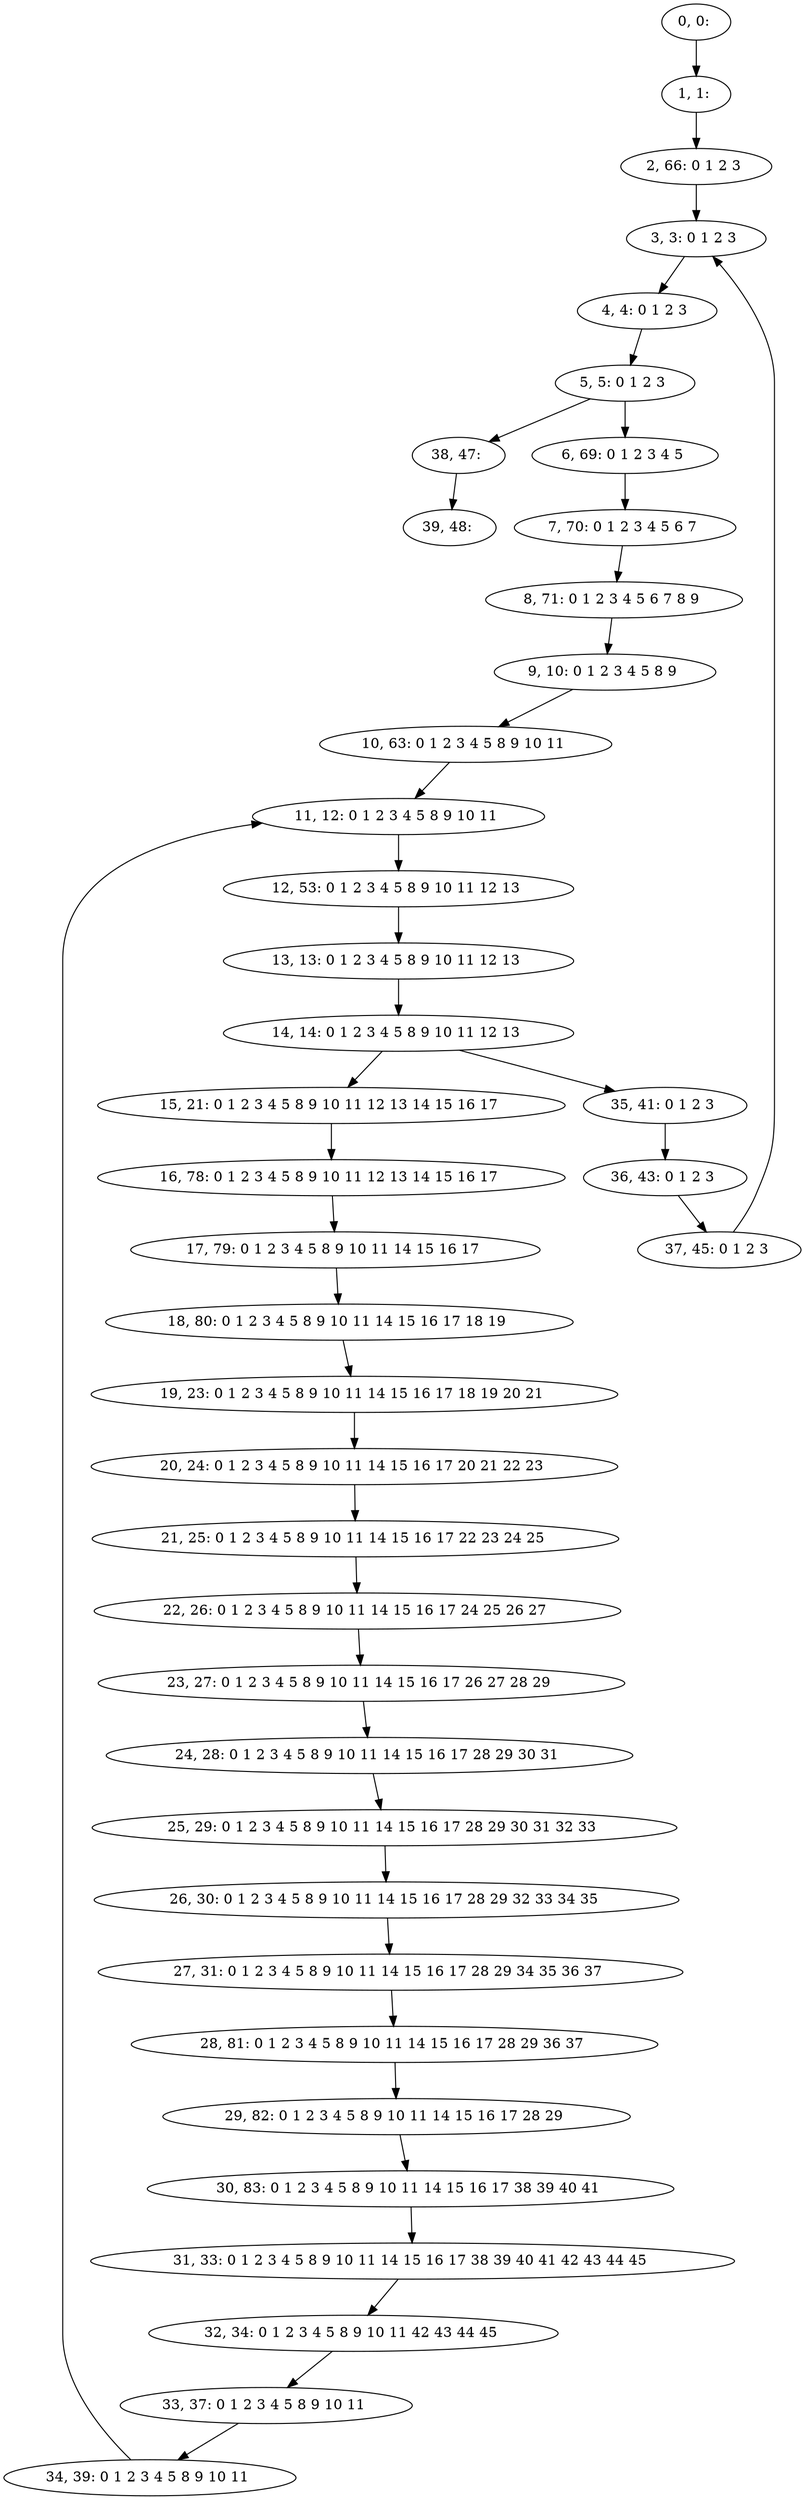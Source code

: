 digraph G {
0[label="0, 0: "];
1[label="1, 1: "];
2[label="2, 66: 0 1 2 3 "];
3[label="3, 3: 0 1 2 3 "];
4[label="4, 4: 0 1 2 3 "];
5[label="5, 5: 0 1 2 3 "];
6[label="6, 69: 0 1 2 3 4 5 "];
7[label="7, 70: 0 1 2 3 4 5 6 7 "];
8[label="8, 71: 0 1 2 3 4 5 6 7 8 9 "];
9[label="9, 10: 0 1 2 3 4 5 8 9 "];
10[label="10, 63: 0 1 2 3 4 5 8 9 10 11 "];
11[label="11, 12: 0 1 2 3 4 5 8 9 10 11 "];
12[label="12, 53: 0 1 2 3 4 5 8 9 10 11 12 13 "];
13[label="13, 13: 0 1 2 3 4 5 8 9 10 11 12 13 "];
14[label="14, 14: 0 1 2 3 4 5 8 9 10 11 12 13 "];
15[label="15, 21: 0 1 2 3 4 5 8 9 10 11 12 13 14 15 16 17 "];
16[label="16, 78: 0 1 2 3 4 5 8 9 10 11 12 13 14 15 16 17 "];
17[label="17, 79: 0 1 2 3 4 5 8 9 10 11 14 15 16 17 "];
18[label="18, 80: 0 1 2 3 4 5 8 9 10 11 14 15 16 17 18 19 "];
19[label="19, 23: 0 1 2 3 4 5 8 9 10 11 14 15 16 17 18 19 20 21 "];
20[label="20, 24: 0 1 2 3 4 5 8 9 10 11 14 15 16 17 20 21 22 23 "];
21[label="21, 25: 0 1 2 3 4 5 8 9 10 11 14 15 16 17 22 23 24 25 "];
22[label="22, 26: 0 1 2 3 4 5 8 9 10 11 14 15 16 17 24 25 26 27 "];
23[label="23, 27: 0 1 2 3 4 5 8 9 10 11 14 15 16 17 26 27 28 29 "];
24[label="24, 28: 0 1 2 3 4 5 8 9 10 11 14 15 16 17 28 29 30 31 "];
25[label="25, 29: 0 1 2 3 4 5 8 9 10 11 14 15 16 17 28 29 30 31 32 33 "];
26[label="26, 30: 0 1 2 3 4 5 8 9 10 11 14 15 16 17 28 29 32 33 34 35 "];
27[label="27, 31: 0 1 2 3 4 5 8 9 10 11 14 15 16 17 28 29 34 35 36 37 "];
28[label="28, 81: 0 1 2 3 4 5 8 9 10 11 14 15 16 17 28 29 36 37 "];
29[label="29, 82: 0 1 2 3 4 5 8 9 10 11 14 15 16 17 28 29 "];
30[label="30, 83: 0 1 2 3 4 5 8 9 10 11 14 15 16 17 38 39 40 41 "];
31[label="31, 33: 0 1 2 3 4 5 8 9 10 11 14 15 16 17 38 39 40 41 42 43 44 45 "];
32[label="32, 34: 0 1 2 3 4 5 8 9 10 11 42 43 44 45 "];
33[label="33, 37: 0 1 2 3 4 5 8 9 10 11 "];
34[label="34, 39: 0 1 2 3 4 5 8 9 10 11 "];
35[label="35, 41: 0 1 2 3 "];
36[label="36, 43: 0 1 2 3 "];
37[label="37, 45: 0 1 2 3 "];
38[label="38, 47: "];
39[label="39, 48: "];
0->1 ;
1->2 ;
2->3 ;
3->4 ;
4->5 ;
5->6 ;
5->38 ;
6->7 ;
7->8 ;
8->9 ;
9->10 ;
10->11 ;
11->12 ;
12->13 ;
13->14 ;
14->15 ;
14->35 ;
15->16 ;
16->17 ;
17->18 ;
18->19 ;
19->20 ;
20->21 ;
21->22 ;
22->23 ;
23->24 ;
24->25 ;
25->26 ;
26->27 ;
27->28 ;
28->29 ;
29->30 ;
30->31 ;
31->32 ;
32->33 ;
33->34 ;
34->11 ;
35->36 ;
36->37 ;
37->3 ;
38->39 ;
}
